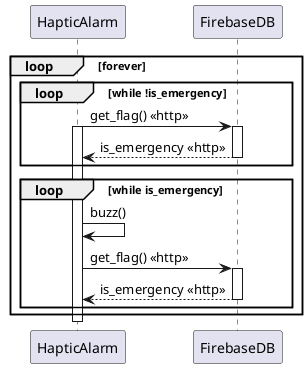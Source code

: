 @startuml
participant HapticAlarm
participant FirebaseDB

loop forever

loop while !is_emergency

HapticAlarm -> FirebaseDB: get_flag() <<http>>
activate HapticAlarm
activate FirebaseDB
FirebaseDB --> HapticAlarm: is_emergency <<http>>
deactivate FirebaseDB

end

loop while is_emergency

HapticAlarm -> HapticAlarm: buzz()

HapticAlarm -> FirebaseDB: get_flag() <<http>>
activate FirebaseDB
FirebaseDB --> HapticAlarm: is_emergency <<http>>
deactivate FirebaseDB

end

end
deactivate HapticAlarm

@enduml
